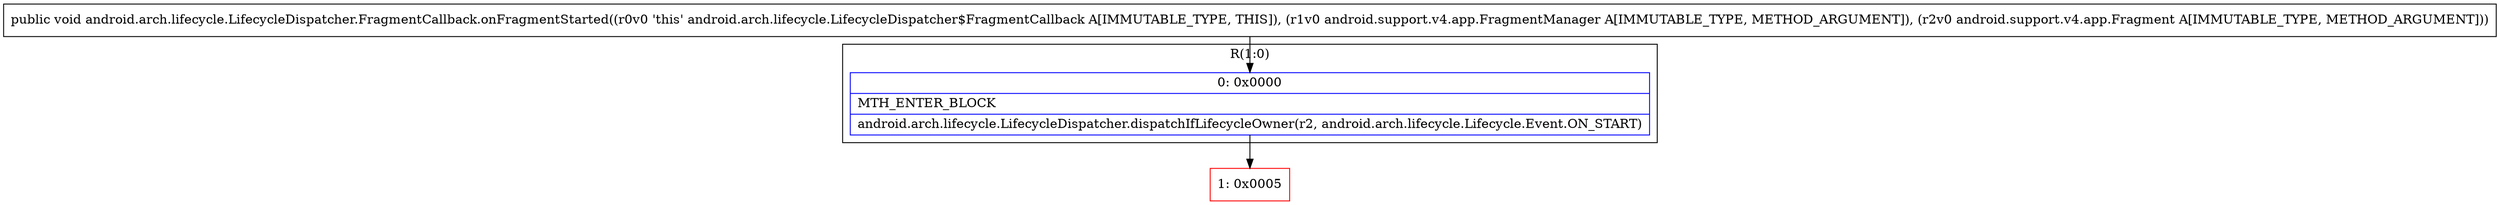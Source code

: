 digraph "CFG forandroid.arch.lifecycle.LifecycleDispatcher.FragmentCallback.onFragmentStarted(Landroid\/support\/v4\/app\/FragmentManager;Landroid\/support\/v4\/app\/Fragment;)V" {
subgraph cluster_Region_15051681 {
label = "R(1:0)";
node [shape=record,color=blue];
Node_0 [shape=record,label="{0\:\ 0x0000|MTH_ENTER_BLOCK\l|android.arch.lifecycle.LifecycleDispatcher.dispatchIfLifecycleOwner(r2, android.arch.lifecycle.Lifecycle.Event.ON_START)\l}"];
}
Node_1 [shape=record,color=red,label="{1\:\ 0x0005}"];
MethodNode[shape=record,label="{public void android.arch.lifecycle.LifecycleDispatcher.FragmentCallback.onFragmentStarted((r0v0 'this' android.arch.lifecycle.LifecycleDispatcher$FragmentCallback A[IMMUTABLE_TYPE, THIS]), (r1v0 android.support.v4.app.FragmentManager A[IMMUTABLE_TYPE, METHOD_ARGUMENT]), (r2v0 android.support.v4.app.Fragment A[IMMUTABLE_TYPE, METHOD_ARGUMENT])) }"];
MethodNode -> Node_0;
Node_0 -> Node_1;
}

